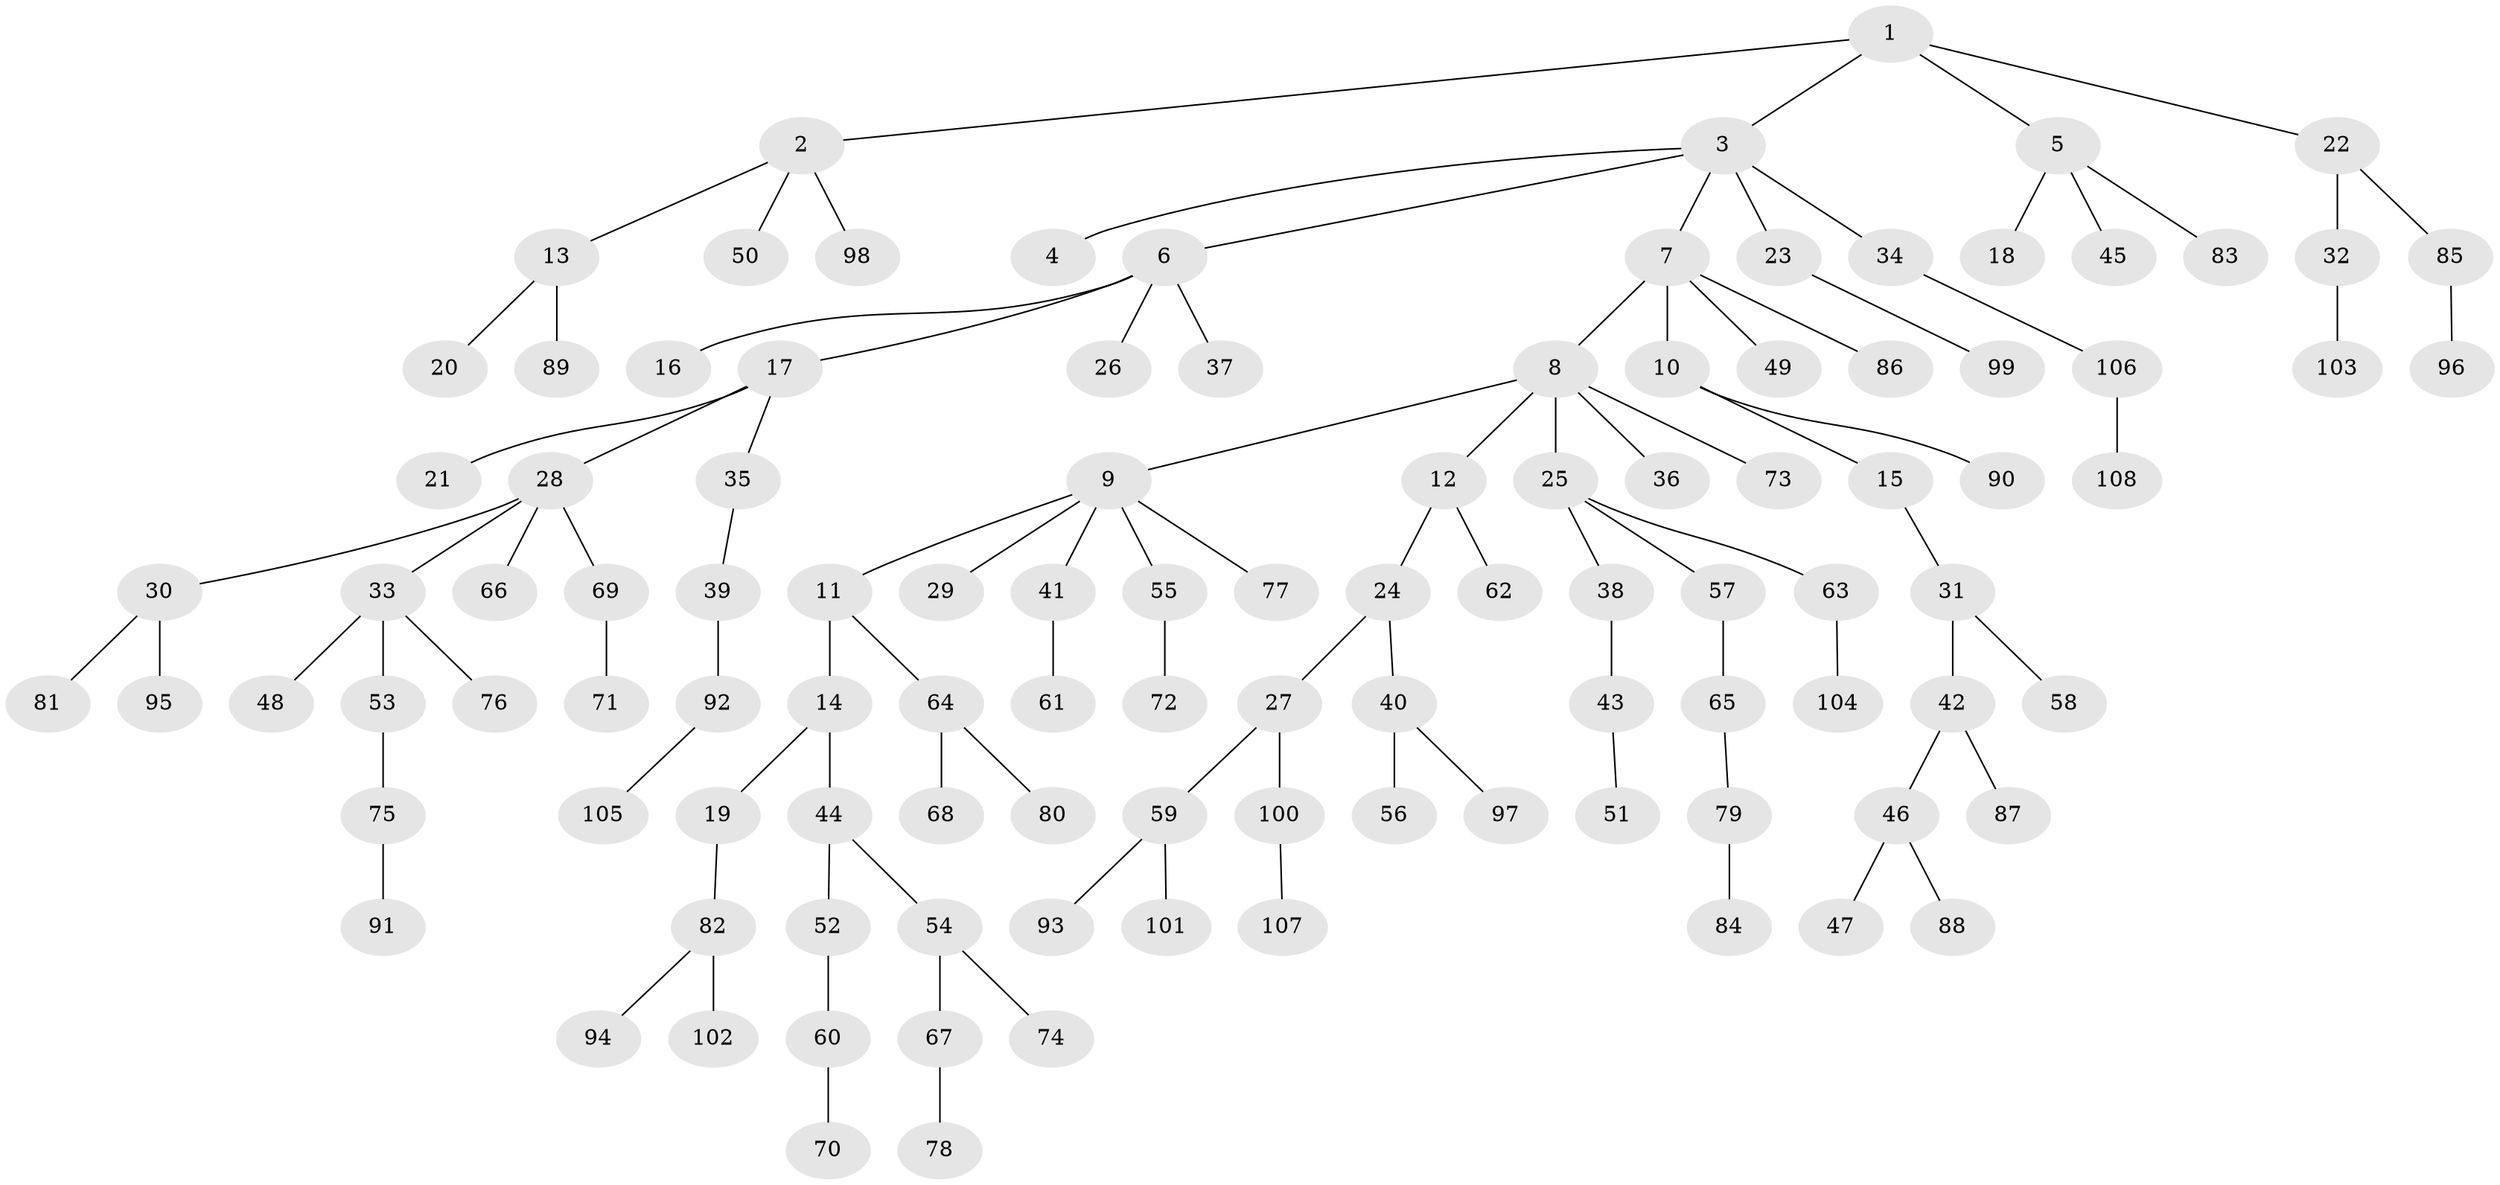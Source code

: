 // coarse degree distribution, {1: 0.671875, 4: 0.03125, 2: 0.21875, 3: 0.015625, 29: 0.015625, 5: 0.046875}
// Generated by graph-tools (version 1.1) at 2025/56/03/04/25 21:56:40]
// undirected, 108 vertices, 107 edges
graph export_dot {
graph [start="1"]
  node [color=gray90,style=filled];
  1;
  2;
  3;
  4;
  5;
  6;
  7;
  8;
  9;
  10;
  11;
  12;
  13;
  14;
  15;
  16;
  17;
  18;
  19;
  20;
  21;
  22;
  23;
  24;
  25;
  26;
  27;
  28;
  29;
  30;
  31;
  32;
  33;
  34;
  35;
  36;
  37;
  38;
  39;
  40;
  41;
  42;
  43;
  44;
  45;
  46;
  47;
  48;
  49;
  50;
  51;
  52;
  53;
  54;
  55;
  56;
  57;
  58;
  59;
  60;
  61;
  62;
  63;
  64;
  65;
  66;
  67;
  68;
  69;
  70;
  71;
  72;
  73;
  74;
  75;
  76;
  77;
  78;
  79;
  80;
  81;
  82;
  83;
  84;
  85;
  86;
  87;
  88;
  89;
  90;
  91;
  92;
  93;
  94;
  95;
  96;
  97;
  98;
  99;
  100;
  101;
  102;
  103;
  104;
  105;
  106;
  107;
  108;
  1 -- 2;
  1 -- 3;
  1 -- 5;
  1 -- 22;
  2 -- 13;
  2 -- 50;
  2 -- 98;
  3 -- 4;
  3 -- 6;
  3 -- 7;
  3 -- 23;
  3 -- 34;
  5 -- 18;
  5 -- 45;
  5 -- 83;
  6 -- 16;
  6 -- 17;
  6 -- 26;
  6 -- 37;
  7 -- 8;
  7 -- 10;
  7 -- 49;
  7 -- 86;
  8 -- 9;
  8 -- 12;
  8 -- 25;
  8 -- 36;
  8 -- 73;
  9 -- 11;
  9 -- 29;
  9 -- 41;
  9 -- 55;
  9 -- 77;
  10 -- 15;
  10 -- 90;
  11 -- 14;
  11 -- 64;
  12 -- 24;
  12 -- 62;
  13 -- 20;
  13 -- 89;
  14 -- 19;
  14 -- 44;
  15 -- 31;
  17 -- 21;
  17 -- 28;
  17 -- 35;
  19 -- 82;
  22 -- 32;
  22 -- 85;
  23 -- 99;
  24 -- 27;
  24 -- 40;
  25 -- 38;
  25 -- 57;
  25 -- 63;
  27 -- 59;
  27 -- 100;
  28 -- 30;
  28 -- 33;
  28 -- 66;
  28 -- 69;
  30 -- 81;
  30 -- 95;
  31 -- 42;
  31 -- 58;
  32 -- 103;
  33 -- 48;
  33 -- 53;
  33 -- 76;
  34 -- 106;
  35 -- 39;
  38 -- 43;
  39 -- 92;
  40 -- 56;
  40 -- 97;
  41 -- 61;
  42 -- 46;
  42 -- 87;
  43 -- 51;
  44 -- 52;
  44 -- 54;
  46 -- 47;
  46 -- 88;
  52 -- 60;
  53 -- 75;
  54 -- 67;
  54 -- 74;
  55 -- 72;
  57 -- 65;
  59 -- 93;
  59 -- 101;
  60 -- 70;
  63 -- 104;
  64 -- 68;
  64 -- 80;
  65 -- 79;
  67 -- 78;
  69 -- 71;
  75 -- 91;
  79 -- 84;
  82 -- 94;
  82 -- 102;
  85 -- 96;
  92 -- 105;
  100 -- 107;
  106 -- 108;
}

